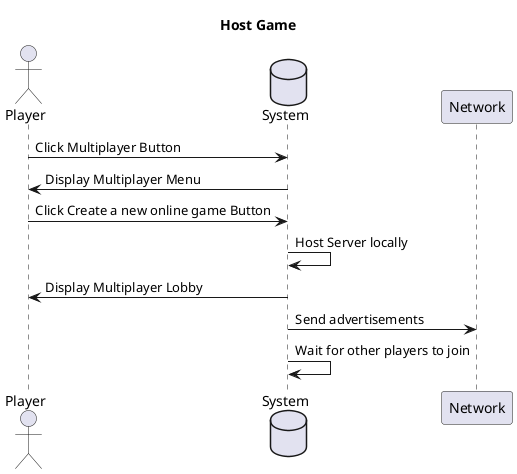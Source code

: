 @startuml
title Host Game

actor Player as p
database System

p->System: Click Multiplayer Button
System->p: Display Multiplayer Menu
p->System: Click Create a new online game Button
System->System: Host Server locally
System->p: Display Multiplayer Lobby
System->Network: Send advertisements
System->System: Wait for other players to join

@enduml

